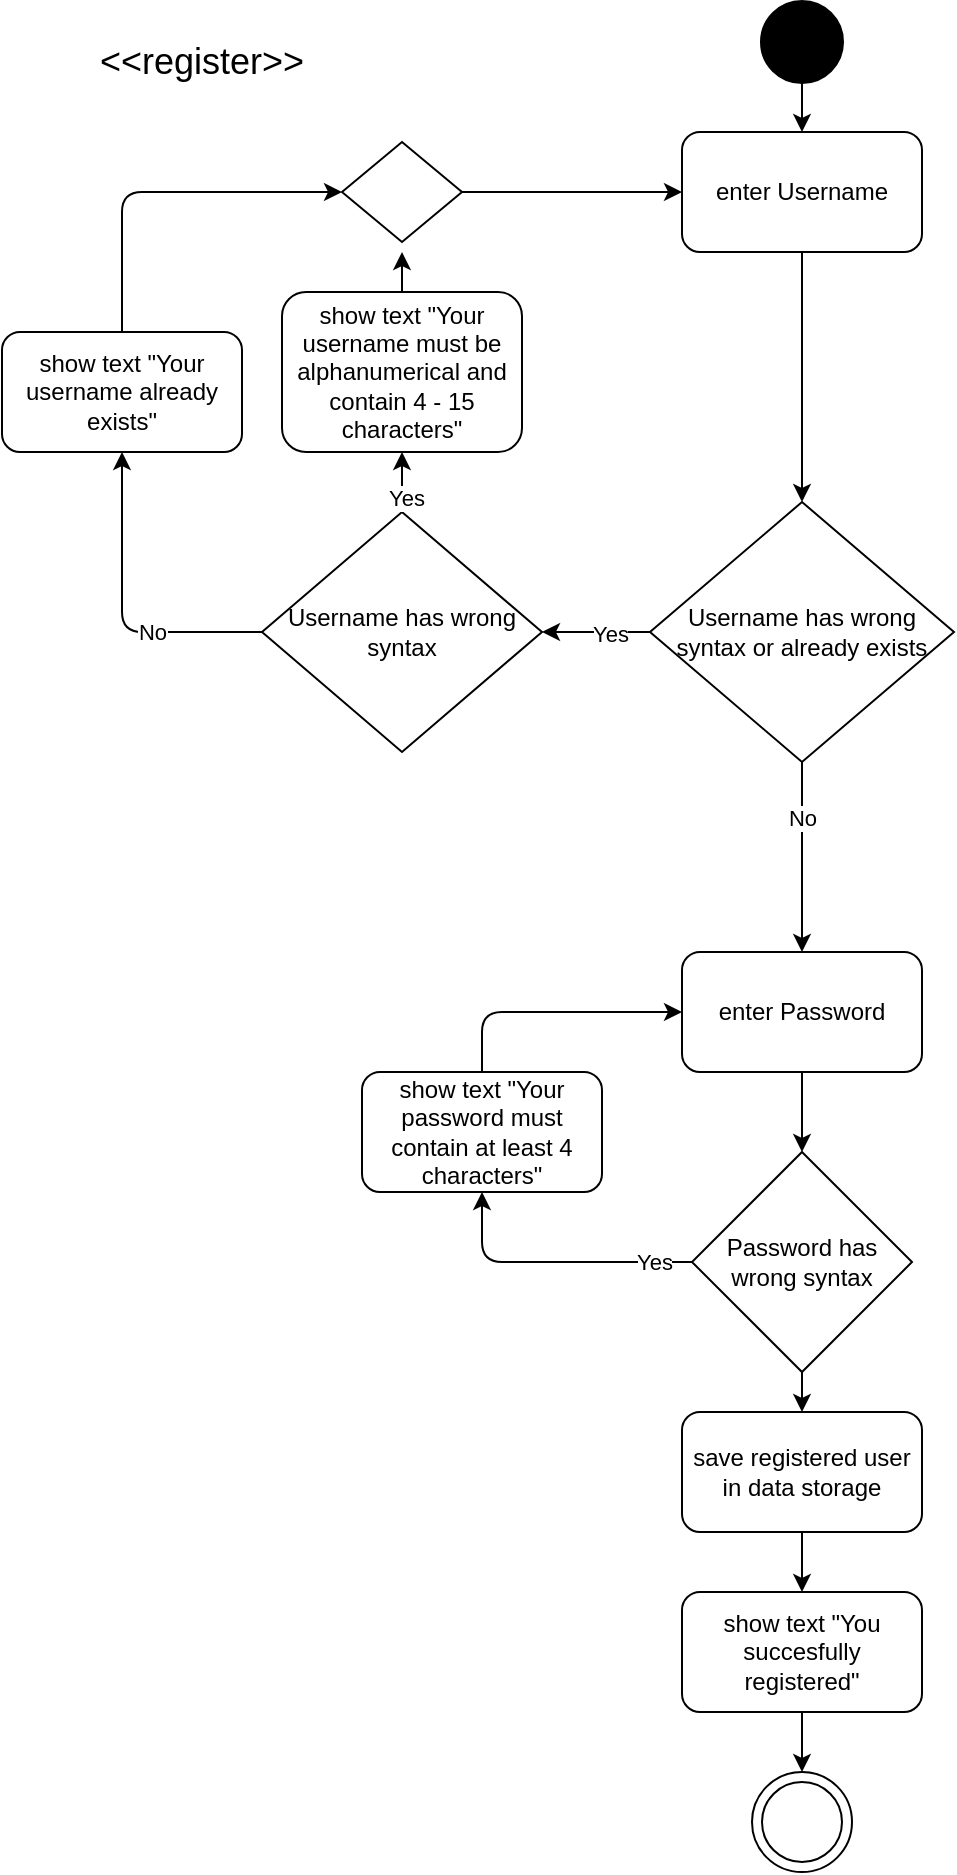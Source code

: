 <mxfile version="14.8.6" type="device"><diagram id="Kprg6ksspgbTWOvVp4DK" name="Page-1"><mxGraphModel dx="1673" dy="934" grid="1" gridSize="10" guides="1" tooltips="1" connect="1" arrows="1" fold="1" page="1" pageScale="1" pageWidth="827" pageHeight="1169" math="0" shadow="0"><root><mxCell id="0"/><mxCell id="1" parent="0"/><mxCell id="Lqkq5YfGhx1Lbe7oXi50-3" value="&lt;font style=&quot;font-size: 18px&quot;&gt;&amp;lt;&amp;lt;register&amp;gt;&amp;gt;&lt;/font&gt;" style="text;html=1;strokeColor=none;fillColor=none;align=center;verticalAlign=middle;whiteSpace=wrap;rounded=0;" vertex="1" parent="1"><mxGeometry x="120" y="35" width="40" height="20" as="geometry"/></mxCell><mxCell id="Lqkq5YfGhx1Lbe7oXi50-40" style="edgeStyle=orthogonalEdgeStyle;rounded=0;orthogonalLoop=1;jettySize=auto;html=1;exitX=0.5;exitY=1;exitDx=0;exitDy=0;exitPerimeter=0;entryX=0.5;entryY=0;entryDx=0;entryDy=0;" edge="1" parent="1" source="Lqkq5YfGhx1Lbe7oXi50-5" target="Lqkq5YfGhx1Lbe7oXi50-6"><mxGeometry relative="1" as="geometry"/></mxCell><mxCell id="Lqkq5YfGhx1Lbe7oXi50-5" value="" style="strokeWidth=2;html=1;shape=mxgraph.flowchart.start_2;whiteSpace=wrap;fillColor=#000000;" vertex="1" parent="1"><mxGeometry x="420" y="15" width="40" height="40" as="geometry"/></mxCell><mxCell id="Lqkq5YfGhx1Lbe7oXi50-6" value="enter Username" style="rounded=1;whiteSpace=wrap;html=1;fillColor=#FFFFFF;" vertex="1" parent="1"><mxGeometry x="380" y="80" width="120" height="60" as="geometry"/></mxCell><mxCell id="Lqkq5YfGhx1Lbe7oXi50-8" value="Username has wrong syntax or already exists" style="rhombus;whiteSpace=wrap;html=1;fillColor=#FFFFFF;" vertex="1" parent="1"><mxGeometry x="364" y="265" width="152" height="130" as="geometry"/></mxCell><mxCell id="Lqkq5YfGhx1Lbe7oXi50-9" value="" style="endArrow=classic;html=1;exitX=0.5;exitY=1;exitDx=0;exitDy=0;" edge="1" parent="1" source="Lqkq5YfGhx1Lbe7oXi50-6" target="Lqkq5YfGhx1Lbe7oXi50-8"><mxGeometry width="50" height="50" relative="1" as="geometry"><mxPoint x="390" y="110" as="sourcePoint"/><mxPoint x="440" y="60" as="targetPoint"/></mxGeometry></mxCell><mxCell id="Lqkq5YfGhx1Lbe7oXi50-10" value="" style="endArrow=classic;html=1;exitX=0.5;exitY=1;exitDx=0;exitDy=0;entryX=0.5;entryY=0;entryDx=0;entryDy=0;" edge="1" parent="1" source="Lqkq5YfGhx1Lbe7oXi50-8" target="Lqkq5YfGhx1Lbe7oXi50-11"><mxGeometry width="50" height="50" relative="1" as="geometry"><mxPoint x="390" y="110" as="sourcePoint"/><mxPoint x="440" y="400" as="targetPoint"/></mxGeometry></mxCell><mxCell id="Lqkq5YfGhx1Lbe7oXi50-14" value="No" style="edgeLabel;html=1;align=center;verticalAlign=middle;resizable=0;points=[];" vertex="1" connectable="0" parent="Lqkq5YfGhx1Lbe7oXi50-10"><mxGeometry x="-0.413" relative="1" as="geometry"><mxPoint as="offset"/></mxGeometry></mxCell><mxCell id="Lqkq5YfGhx1Lbe7oXi50-11" value="enter Password" style="rounded=1;whiteSpace=wrap;html=1;fillColor=#FFFFFF;" vertex="1" parent="1"><mxGeometry x="380" y="490" width="120" height="60" as="geometry"/></mxCell><mxCell id="Lqkq5YfGhx1Lbe7oXi50-41" style="edgeStyle=orthogonalEdgeStyle;rounded=0;orthogonalLoop=1;jettySize=auto;html=1;exitX=0.5;exitY=1;exitDx=0;exitDy=0;entryX=0.5;entryY=0;entryDx=0;entryDy=0;" edge="1" parent="1" source="Lqkq5YfGhx1Lbe7oXi50-15" target="Lqkq5YfGhx1Lbe7oXi50-22"><mxGeometry relative="1" as="geometry"/></mxCell><mxCell id="Lqkq5YfGhx1Lbe7oXi50-15" value="Password has wrong syntax" style="rhombus;whiteSpace=wrap;html=1;fillColor=#FFFFFF;" vertex="1" parent="1"><mxGeometry x="385" y="590" width="110" height="110" as="geometry"/></mxCell><mxCell id="Lqkq5YfGhx1Lbe7oXi50-16" value="" style="endArrow=classic;html=1;exitX=0.5;exitY=1;exitDx=0;exitDy=0;entryX=0.5;entryY=0;entryDx=0;entryDy=0;" edge="1" parent="1" source="Lqkq5YfGhx1Lbe7oXi50-11" target="Lqkq5YfGhx1Lbe7oXi50-15"><mxGeometry width="50" height="50" relative="1" as="geometry"><mxPoint x="390" y="440" as="sourcePoint"/><mxPoint x="440" y="390" as="targetPoint"/></mxGeometry></mxCell><mxCell id="Lqkq5YfGhx1Lbe7oXi50-17" value="" style="endArrow=classic;html=1;exitX=0;exitY=0.5;exitDx=0;exitDy=0;entryX=0.5;entryY=1;entryDx=0;entryDy=0;" edge="1" parent="1" source="Lqkq5YfGhx1Lbe7oXi50-15" target="Lqkq5YfGhx1Lbe7oXi50-20"><mxGeometry width="50" height="50" relative="1" as="geometry"><mxPoint x="390" y="440" as="sourcePoint"/><mxPoint x="280" y="500" as="targetPoint"/><Array as="points"><mxPoint x="280" y="645"/></Array></mxGeometry></mxCell><mxCell id="Lqkq5YfGhx1Lbe7oXi50-18" value="Yes" style="edgeLabel;html=1;align=center;verticalAlign=middle;resizable=0;points=[];" vertex="1" connectable="0" parent="Lqkq5YfGhx1Lbe7oXi50-17"><mxGeometry x="-0.731" relative="1" as="geometry"><mxPoint as="offset"/></mxGeometry></mxCell><mxCell id="Lqkq5YfGhx1Lbe7oXi50-19" value="show text &quot;Your username already exists&quot;" style="rounded=1;whiteSpace=wrap;html=1;fillColor=#FFFFFF;" vertex="1" parent="1"><mxGeometry x="40" y="180" width="120" height="60" as="geometry"/></mxCell><mxCell id="Lqkq5YfGhx1Lbe7oXi50-20" value="show text &quot;Your password must contain at least 4 characters&quot;" style="rounded=1;whiteSpace=wrap;html=1;fillColor=#FFFFFF;" vertex="1" parent="1"><mxGeometry x="220" y="550" width="120" height="60" as="geometry"/></mxCell><mxCell id="Lqkq5YfGhx1Lbe7oXi50-45" style="edgeStyle=orthogonalEdgeStyle;rounded=0;orthogonalLoop=1;jettySize=auto;html=1;exitX=0.5;exitY=1;exitDx=0;exitDy=0;entryX=0.5;entryY=0;entryDx=0;entryDy=0;" edge="1" parent="1" source="Lqkq5YfGhx1Lbe7oXi50-21" target="Lqkq5YfGhx1Lbe7oXi50-43"><mxGeometry relative="1" as="geometry"/></mxCell><mxCell id="Lqkq5YfGhx1Lbe7oXi50-21" value="show text &quot;You succesfully registered&quot;" style="rounded=1;whiteSpace=wrap;html=1;fillColor=#FFFFFF;" vertex="1" parent="1"><mxGeometry x="380" y="810" width="120" height="60" as="geometry"/></mxCell><mxCell id="Lqkq5YfGhx1Lbe7oXi50-42" style="edgeStyle=orthogonalEdgeStyle;rounded=0;orthogonalLoop=1;jettySize=auto;html=1;exitX=0.5;exitY=1;exitDx=0;exitDy=0;entryX=0.5;entryY=0;entryDx=0;entryDy=0;" edge="1" parent="1" source="Lqkq5YfGhx1Lbe7oXi50-22" target="Lqkq5YfGhx1Lbe7oXi50-21"><mxGeometry relative="1" as="geometry"/></mxCell><mxCell id="Lqkq5YfGhx1Lbe7oXi50-22" value="save registered user in data storage" style="rounded=1;whiteSpace=wrap;html=1;fillColor=#FFFFFF;" vertex="1" parent="1"><mxGeometry x="380" y="720" width="120" height="60" as="geometry"/></mxCell><mxCell id="Lqkq5YfGhx1Lbe7oXi50-23" value="" style="endArrow=classic;html=1;exitX=0.5;exitY=0;exitDx=0;exitDy=0;entryX=0;entryY=0.5;entryDx=0;entryDy=0;" edge="1" parent="1" source="Lqkq5YfGhx1Lbe7oXi50-20" target="Lqkq5YfGhx1Lbe7oXi50-11"><mxGeometry width="50" height="50" relative="1" as="geometry"><mxPoint x="390" y="490" as="sourcePoint"/><mxPoint x="440" y="440" as="targetPoint"/><Array as="points"><mxPoint x="280" y="520"/></Array></mxGeometry></mxCell><mxCell id="Lqkq5YfGhx1Lbe7oXi50-36" style="edgeStyle=orthogonalEdgeStyle;rounded=0;orthogonalLoop=1;jettySize=auto;html=1;exitX=0.5;exitY=0;exitDx=0;exitDy=0;" edge="1" parent="1" source="Lqkq5YfGhx1Lbe7oXi50-24"><mxGeometry relative="1" as="geometry"><mxPoint x="240" y="140" as="targetPoint"/></mxGeometry></mxCell><mxCell id="Lqkq5YfGhx1Lbe7oXi50-24" value="show text &quot;Your username must be alphanumerical and contain 4 - 15 characters&quot;" style="rounded=1;whiteSpace=wrap;html=1;fillColor=#FFFFFF;" vertex="1" parent="1"><mxGeometry x="180" y="160" width="120" height="80" as="geometry"/></mxCell><mxCell id="Lqkq5YfGhx1Lbe7oXi50-25" value="Username has wrong syntax" style="rhombus;whiteSpace=wrap;html=1;fillColor=#FFFFFF;" vertex="1" parent="1"><mxGeometry x="170" y="270" width="140" height="120" as="geometry"/></mxCell><mxCell id="Lqkq5YfGhx1Lbe7oXi50-26" value="" style="endArrow=classic;html=1;entryX=1;entryY=0.5;entryDx=0;entryDy=0;exitX=0;exitY=0.5;exitDx=0;exitDy=0;" edge="1" parent="1" source="Lqkq5YfGhx1Lbe7oXi50-8" target="Lqkq5YfGhx1Lbe7oXi50-25"><mxGeometry width="50" height="50" relative="1" as="geometry"><mxPoint x="370" y="340" as="sourcePoint"/><mxPoint x="440" y="240" as="targetPoint"/></mxGeometry></mxCell><mxCell id="Lqkq5YfGhx1Lbe7oXi50-31" value="Yes" style="edgeLabel;html=1;align=center;verticalAlign=middle;resizable=0;points=[];" vertex="1" connectable="0" parent="Lqkq5YfGhx1Lbe7oXi50-26"><mxGeometry x="-0.239" y="1" relative="1" as="geometry"><mxPoint as="offset"/></mxGeometry></mxCell><mxCell id="Lqkq5YfGhx1Lbe7oXi50-27" value="" style="endArrow=classic;html=1;exitX=0;exitY=0.5;exitDx=0;exitDy=0;entryX=0.5;entryY=1;entryDx=0;entryDy=0;" edge="1" parent="1" source="Lqkq5YfGhx1Lbe7oXi50-25" target="Lqkq5YfGhx1Lbe7oXi50-19"><mxGeometry width="50" height="50" relative="1" as="geometry"><mxPoint x="390" y="290" as="sourcePoint"/><mxPoint x="90" y="330" as="targetPoint"/><Array as="points"><mxPoint x="100" y="330"/></Array></mxGeometry></mxCell><mxCell id="Lqkq5YfGhx1Lbe7oXi50-33" value="No" style="edgeLabel;html=1;align=center;verticalAlign=middle;resizable=0;points=[];" vertex="1" connectable="0" parent="Lqkq5YfGhx1Lbe7oXi50-27"><mxGeometry x="-0.314" relative="1" as="geometry"><mxPoint as="offset"/></mxGeometry></mxCell><mxCell id="Lqkq5YfGhx1Lbe7oXi50-29" value="" style="endArrow=classic;html=1;exitX=0.5;exitY=0;exitDx=0;exitDy=0;entryX=0.5;entryY=1;entryDx=0;entryDy=0;" edge="1" parent="1" source="Lqkq5YfGhx1Lbe7oXi50-25" target="Lqkq5YfGhx1Lbe7oXi50-24"><mxGeometry width="50" height="50" relative="1" as="geometry"><mxPoint x="390" y="290" as="sourcePoint"/><mxPoint x="440" y="240" as="targetPoint"/></mxGeometry></mxCell><mxCell id="Lqkq5YfGhx1Lbe7oXi50-32" value="Yes" style="edgeLabel;html=1;align=center;verticalAlign=middle;resizable=0;points=[];" vertex="1" connectable="0" parent="Lqkq5YfGhx1Lbe7oXi50-29"><mxGeometry x="-0.52" y="-2" relative="1" as="geometry"><mxPoint as="offset"/></mxGeometry></mxCell><mxCell id="Lqkq5YfGhx1Lbe7oXi50-37" style="edgeStyle=orthogonalEdgeStyle;rounded=0;orthogonalLoop=1;jettySize=auto;html=1;exitX=1;exitY=0.5;exitDx=0;exitDy=0;entryX=0;entryY=0.5;entryDx=0;entryDy=0;" edge="1" parent="1" source="Lqkq5YfGhx1Lbe7oXi50-35" target="Lqkq5YfGhx1Lbe7oXi50-6"><mxGeometry relative="1" as="geometry"/></mxCell><mxCell id="Lqkq5YfGhx1Lbe7oXi50-35" value="" style="rhombus;whiteSpace=wrap;html=1;fillColor=#FFFFFF;" vertex="1" parent="1"><mxGeometry x="210" y="85" width="60" height="50" as="geometry"/></mxCell><mxCell id="Lqkq5YfGhx1Lbe7oXi50-39" value="" style="endArrow=classic;html=1;exitX=0.5;exitY=0;exitDx=0;exitDy=0;entryX=0;entryY=0.5;entryDx=0;entryDy=0;" edge="1" parent="1" source="Lqkq5YfGhx1Lbe7oXi50-19" target="Lqkq5YfGhx1Lbe7oXi50-35"><mxGeometry width="50" height="50" relative="1" as="geometry"><mxPoint x="390" y="200" as="sourcePoint"/><mxPoint x="440" y="150" as="targetPoint"/><Array as="points"><mxPoint x="100" y="110"/></Array></mxGeometry></mxCell><mxCell id="Lqkq5YfGhx1Lbe7oXi50-43" value="" style="ellipse;whiteSpace=wrap;html=1;aspect=fixed;fillColor=#FFFFFF;" vertex="1" parent="1"><mxGeometry x="415" y="900" width="50" height="50" as="geometry"/></mxCell><mxCell id="Lqkq5YfGhx1Lbe7oXi50-44" value="" style="ellipse;whiteSpace=wrap;html=1;aspect=fixed;fillColor=#FFFFFF;" vertex="1" parent="1"><mxGeometry x="420" y="905" width="40" height="40" as="geometry"/></mxCell></root></mxGraphModel></diagram></mxfile>